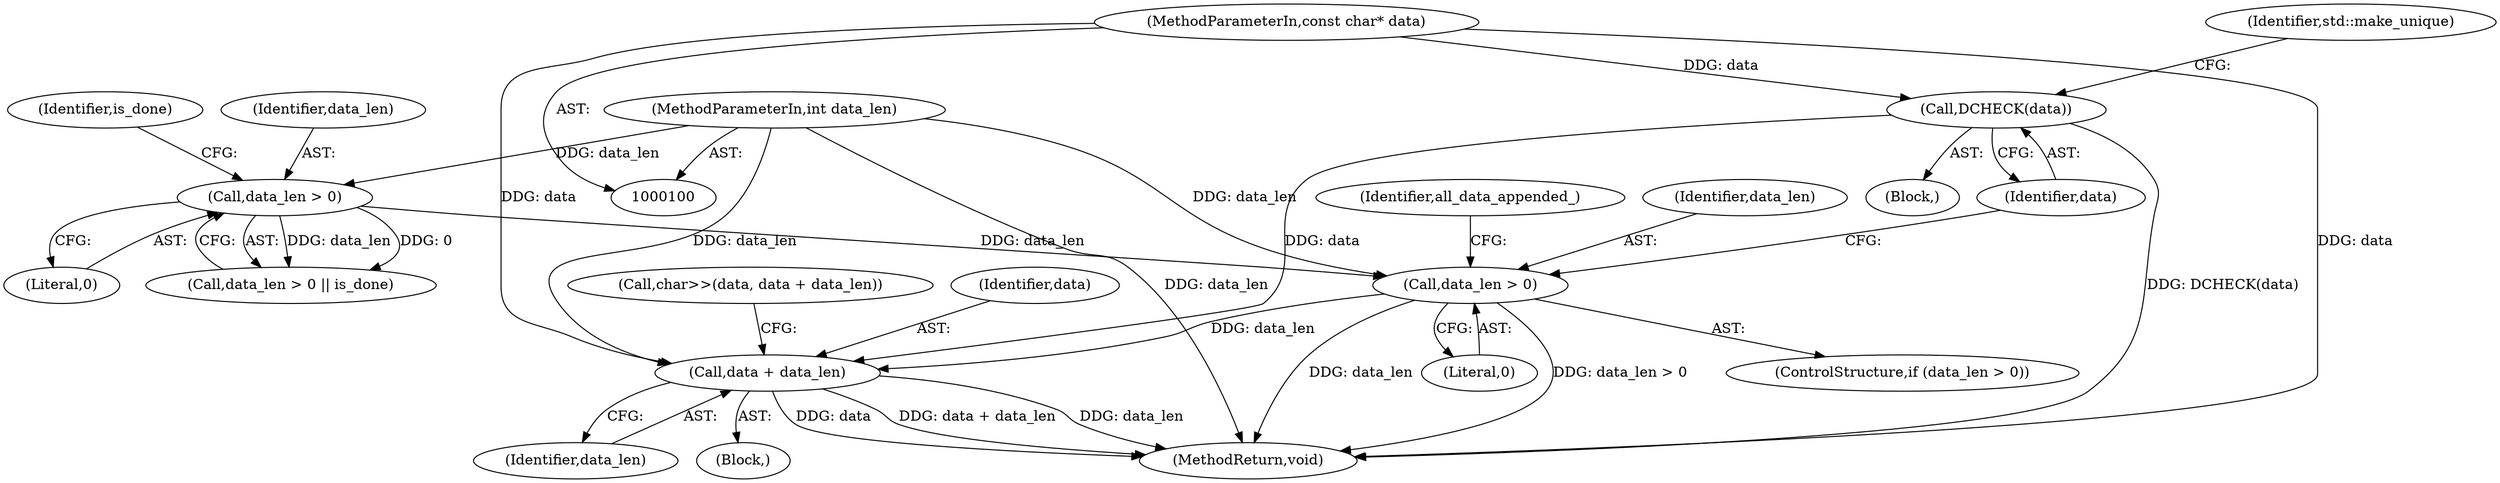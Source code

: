digraph "0_Chrome_0579ed631fb37de5704b54ed2ee466bf29630ad0@pointer" {
"1000130" [label="(Call,data + data_len)"];
"1000119" [label="(Call,DCHECK(data))"];
"1000101" [label="(MethodParameterIn,const char* data)"];
"1000115" [label="(Call,data_len > 0)"];
"1000110" [label="(Call,data_len > 0)"];
"1000102" [label="(MethodParameterIn,int data_len)"];
"1000157" [label="(MethodReturn,void)"];
"1000123" [label="(Identifier,std::make_unique)"];
"1000114" [label="(ControlStructure,if (data_len > 0))"];
"1000112" [label="(Literal,0)"];
"1000110" [label="(Call,data_len > 0)"];
"1000126" [label="(Call,char>>(data, data + data_len))"];
"1000119" [label="(Call,DCHECK(data))"];
"1000109" [label="(Call,data_len > 0 || is_done)"];
"1000113" [label="(Identifier,is_done)"];
"1000117" [label="(Literal,0)"];
"1000120" [label="(Identifier,data)"];
"1000130" [label="(Call,data + data_len)"];
"1000134" [label="(Identifier,all_data_appended_)"];
"1000115" [label="(Call,data_len > 0)"];
"1000132" [label="(Identifier,data_len)"];
"1000116" [label="(Identifier,data_len)"];
"1000128" [label="(Block,)"];
"1000102" [label="(MethodParameterIn,int data_len)"];
"1000101" [label="(MethodParameterIn,const char* data)"];
"1000111" [label="(Identifier,data_len)"];
"1000118" [label="(Block,)"];
"1000131" [label="(Identifier,data)"];
"1000130" -> "1000128"  [label="AST: "];
"1000130" -> "1000132"  [label="CFG: "];
"1000131" -> "1000130"  [label="AST: "];
"1000132" -> "1000130"  [label="AST: "];
"1000126" -> "1000130"  [label="CFG: "];
"1000130" -> "1000157"  [label="DDG: data + data_len"];
"1000130" -> "1000157"  [label="DDG: data_len"];
"1000130" -> "1000157"  [label="DDG: data"];
"1000119" -> "1000130"  [label="DDG: data"];
"1000101" -> "1000130"  [label="DDG: data"];
"1000115" -> "1000130"  [label="DDG: data_len"];
"1000102" -> "1000130"  [label="DDG: data_len"];
"1000119" -> "1000118"  [label="AST: "];
"1000119" -> "1000120"  [label="CFG: "];
"1000120" -> "1000119"  [label="AST: "];
"1000123" -> "1000119"  [label="CFG: "];
"1000119" -> "1000157"  [label="DDG: DCHECK(data)"];
"1000101" -> "1000119"  [label="DDG: data"];
"1000101" -> "1000100"  [label="AST: "];
"1000101" -> "1000157"  [label="DDG: data"];
"1000115" -> "1000114"  [label="AST: "];
"1000115" -> "1000117"  [label="CFG: "];
"1000116" -> "1000115"  [label="AST: "];
"1000117" -> "1000115"  [label="AST: "];
"1000120" -> "1000115"  [label="CFG: "];
"1000134" -> "1000115"  [label="CFG: "];
"1000115" -> "1000157"  [label="DDG: data_len"];
"1000115" -> "1000157"  [label="DDG: data_len > 0"];
"1000110" -> "1000115"  [label="DDG: data_len"];
"1000102" -> "1000115"  [label="DDG: data_len"];
"1000110" -> "1000109"  [label="AST: "];
"1000110" -> "1000112"  [label="CFG: "];
"1000111" -> "1000110"  [label="AST: "];
"1000112" -> "1000110"  [label="AST: "];
"1000113" -> "1000110"  [label="CFG: "];
"1000109" -> "1000110"  [label="CFG: "];
"1000110" -> "1000109"  [label="DDG: data_len"];
"1000110" -> "1000109"  [label="DDG: 0"];
"1000102" -> "1000110"  [label="DDG: data_len"];
"1000102" -> "1000100"  [label="AST: "];
"1000102" -> "1000157"  [label="DDG: data_len"];
}
